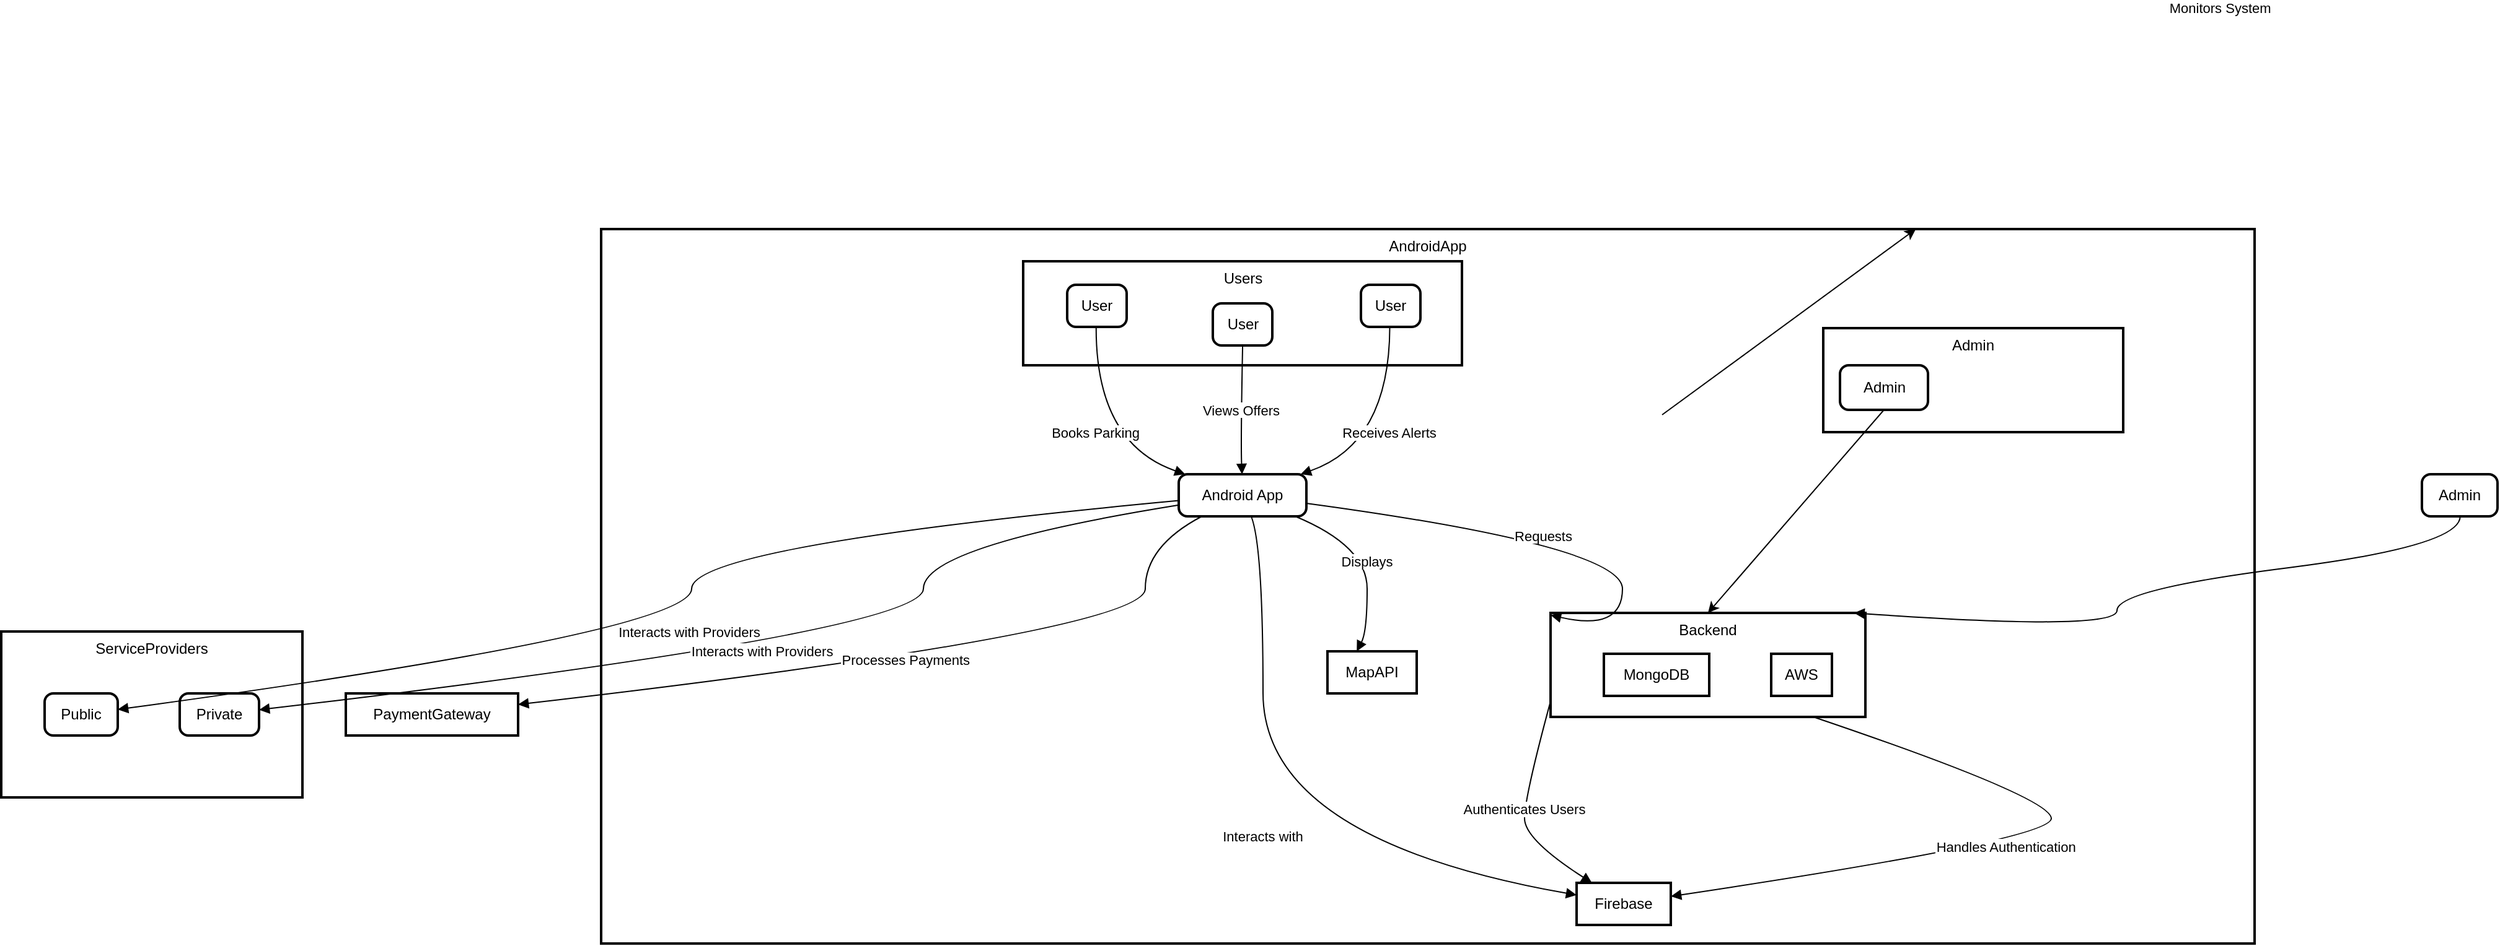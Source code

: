 <mxfile version="21.8.2" type="github">
  <diagram id="TGpe45YdTHm00n5unMOi" name="Page-2">
    <mxGraphModel dx="908" dy="1471" grid="1" gridSize="10" guides="1" tooltips="1" connect="1" arrows="1" fold="1" page="1" pageScale="1" pageWidth="827" pageHeight="1169" math="0" shadow="0">
      <root>
        <mxCell id="0" />
        <mxCell id="1" parent="0" />
        <mxCell id="cLZUiNcZSRKTFdNPr3M2-10" value="AndroidApp" style="whiteSpace=wrap;strokeWidth=2;verticalAlign=top;" vertex="1" parent="1">
          <mxGeometry x="504" width="1334" height="577" as="geometry" />
        </mxCell>
        <mxCell id="cLZUiNcZSRKTFdNPr3M2-1" value="Admin" style="whiteSpace=wrap;strokeWidth=2;verticalAlign=top;" vertex="1" parent="1">
          <mxGeometry x="1490" y="80" width="242" height="84" as="geometry" />
        </mxCell>
        <mxCell id="cLZUiNcZSRKTFdNPr3M2-2" value="Admin" style="rounded=1;absoluteArcSize=1;arcSize=14;whiteSpace=wrap;strokeWidth=2;" vertex="1" parent="1">
          <mxGeometry x="1503.5" y="110" width="71" height="36" as="geometry" />
        </mxCell>
        <mxCell id="cLZUiNcZSRKTFdNPr3M2-3" value="Admin" style="rounded=1;absoluteArcSize=1;arcSize=14;whiteSpace=wrap;strokeWidth=2;" vertex="1" parent="1">
          <mxGeometry x="1973" y="198" width="61" height="34" as="geometry" />
        </mxCell>
        <mxCell id="cLZUiNcZSRKTFdNPr3M2-4" value="ServiceProviders" style="whiteSpace=wrap;strokeWidth=2;verticalAlign=top;" vertex="1" parent="1">
          <mxGeometry x="20" y="325" width="243" height="134" as="geometry" />
        </mxCell>
        <mxCell id="cLZUiNcZSRKTFdNPr3M2-5" value="Public" style="rounded=1;absoluteArcSize=1;arcSize=14;whiteSpace=wrap;strokeWidth=2;" vertex="1" parent="1">
          <mxGeometry x="55" y="375" width="59" height="34" as="geometry" />
        </mxCell>
        <mxCell id="cLZUiNcZSRKTFdNPr3M2-6" value="Private" style="rounded=1;absoluteArcSize=1;arcSize=14;whiteSpace=wrap;strokeWidth=2;" vertex="1" parent="1">
          <mxGeometry x="164" y="375" width="64" height="34" as="geometry" />
        </mxCell>
        <mxCell id="cLZUiNcZSRKTFdNPr3M2-7" value="Backend" style="whiteSpace=wrap;strokeWidth=2;verticalAlign=top;" vertex="1" parent="1">
          <mxGeometry x="1270" y="310" width="254" height="84" as="geometry" />
        </mxCell>
        <mxCell id="cLZUiNcZSRKTFdNPr3M2-8" value="MongoDB" style="whiteSpace=wrap;strokeWidth=2;" vertex="1" parent="cLZUiNcZSRKTFdNPr3M2-7">
          <mxGeometry x="43" y="33" width="85" height="34" as="geometry" />
        </mxCell>
        <mxCell id="cLZUiNcZSRKTFdNPr3M2-9" value="AWS" style="whiteSpace=wrap;strokeWidth=2;" vertex="1" parent="cLZUiNcZSRKTFdNPr3M2-7">
          <mxGeometry x="178" y="33" width="49" height="34" as="geometry" />
        </mxCell>
        <mxCell id="cLZUiNcZSRKTFdNPr3M2-11" value="Android App" style="rounded=1;absoluteArcSize=1;arcSize=14;whiteSpace=wrap;strokeWidth=2;" vertex="1" parent="1">
          <mxGeometry x="970" y="198" width="103" height="34" as="geometry" />
        </mxCell>
        <mxCell id="cLZUiNcZSRKTFdNPr3M2-12" value="MapAPI" style="whiteSpace=wrap;strokeWidth=2;" vertex="1" parent="1">
          <mxGeometry x="1090" y="341" width="72" height="34" as="geometry" />
        </mxCell>
        <mxCell id="cLZUiNcZSRKTFdNPr3M2-13" value="Firebase" style="whiteSpace=wrap;strokeWidth=2;" vertex="1" parent="1">
          <mxGeometry x="1291" y="528" width="76" height="34" as="geometry" />
        </mxCell>
        <mxCell id="cLZUiNcZSRKTFdNPr3M2-14" value="Users" style="whiteSpace=wrap;strokeWidth=2;verticalAlign=top;" vertex="1" parent="1">
          <mxGeometry x="844.5" y="26" width="354" height="84" as="geometry" />
        </mxCell>
        <mxCell id="cLZUiNcZSRKTFdNPr3M2-15" value="User" style="rounded=1;absoluteArcSize=1;arcSize=14;whiteSpace=wrap;strokeWidth=2;" vertex="1" parent="1">
          <mxGeometry x="880" y="45" width="48" height="34" as="geometry" />
        </mxCell>
        <mxCell id="cLZUiNcZSRKTFdNPr3M2-16" value="User" style="rounded=1;absoluteArcSize=1;arcSize=14;whiteSpace=wrap;strokeWidth=2;" vertex="1" parent="1">
          <mxGeometry x="997.5" y="60" width="48" height="34" as="geometry" />
        </mxCell>
        <mxCell id="cLZUiNcZSRKTFdNPr3M2-17" value="User" style="rounded=1;absoluteArcSize=1;arcSize=14;whiteSpace=wrap;strokeWidth=2;" vertex="1" parent="1">
          <mxGeometry x="1117" y="45" width="48" height="34" as="geometry" />
        </mxCell>
        <mxCell id="cLZUiNcZSRKTFdNPr3M2-18" value="PaymentGateway" style="whiteSpace=wrap;strokeWidth=2;" vertex="1" parent="1">
          <mxGeometry x="298" y="375" width="139" height="34" as="geometry" />
        </mxCell>
        <mxCell id="cLZUiNcZSRKTFdNPr3M2-19" value="Displays" style="curved=1;startArrow=none;endArrow=block;exitX=0.896;exitY=0.98;entryX=0.329;entryY=0.003;rounded=0;" edge="1" parent="1" source="cLZUiNcZSRKTFdNPr3M2-11" target="cLZUiNcZSRKTFdNPr3M2-12">
          <mxGeometry relative="1" as="geometry">
            <Array as="points">
              <mxPoint x="1122" y="256" />
              <mxPoint x="1122" y="325" />
            </Array>
          </mxGeometry>
        </mxCell>
        <mxCell id="cLZUiNcZSRKTFdNPr3M2-20" value="Interacts with" style="curved=1;startArrow=none;endArrow=block;exitX=0.565;exitY=0.98;entryX=0.002;entryY=0.29;rounded=0;" edge="1" parent="1" source="cLZUiNcZSRKTFdNPr3M2-11" target="cLZUiNcZSRKTFdNPr3M2-13">
          <mxGeometry relative="1" as="geometry">
            <Array as="points">
              <mxPoint x="1038" y="256" />
              <mxPoint x="1038" y="493" />
            </Array>
          </mxGeometry>
        </mxCell>
        <mxCell id="cLZUiNcZSRKTFdNPr3M2-21" value="Books Parking" style="curved=1;startArrow=none;endArrow=block;exitX=0.487;exitY=0.993;entryX=0.039;entryY=-0.013;rounded=0;" edge="1" parent="1" source="cLZUiNcZSRKTFdNPr3M2-15" target="cLZUiNcZSRKTFdNPr3M2-11">
          <mxGeometry relative="1" as="geometry">
            <Array as="points">
              <mxPoint x="903" y="173" />
            </Array>
          </mxGeometry>
        </mxCell>
        <mxCell id="cLZUiNcZSRKTFdNPr3M2-22" value="Views Offers" style="curved=1;startArrow=none;endArrow=block;exitX=0.501;exitY=0.993;entryX=0.496;entryY=-0.013;rounded=0;" edge="1" parent="1" source="cLZUiNcZSRKTFdNPr3M2-16" target="cLZUiNcZSRKTFdNPr3M2-11">
          <mxGeometry relative="1" as="geometry">
            <Array as="points">
              <mxPoint x="1020" y="173" />
            </Array>
          </mxGeometry>
        </mxCell>
        <mxCell id="cLZUiNcZSRKTFdNPr3M2-23" value="Receives Alerts" style="curved=1;startArrow=none;endArrow=block;exitX=0.485;exitY=0.993;entryX=0.967;entryY=-0.013;rounded=0;" edge="1" parent="1" source="cLZUiNcZSRKTFdNPr3M2-17" target="cLZUiNcZSRKTFdNPr3M2-11">
          <mxGeometry relative="1" as="geometry">
            <Array as="points">
              <mxPoint x="1140" y="173" />
            </Array>
          </mxGeometry>
        </mxCell>
        <mxCell id="cLZUiNcZSRKTFdNPr3M2-24" value="Processes Payments" style="curved=1;startArrow=none;endArrow=block;exitX=0.194;exitY=0.98;entryX=1.006;entryY=0.261;rounded=0;" edge="1" parent="1" source="cLZUiNcZSRKTFdNPr3M2-11" target="cLZUiNcZSRKTFdNPr3M2-18">
          <mxGeometry relative="1" as="geometry">
            <Array as="points">
              <mxPoint x="943" y="256" />
              <mxPoint x="943" y="325" />
            </Array>
          </mxGeometry>
        </mxCell>
        <mxCell id="cLZUiNcZSRKTFdNPr3M2-26" value="Interacts with Providers" style="curved=1;startArrow=none;endArrow=block;exitX=0.003;exitY=0.626;entryX=1.001;entryY=0.382;rounded=0;" edge="1" parent="1" source="cLZUiNcZSRKTFdNPr3M2-11" target="cLZUiNcZSRKTFdNPr3M2-5">
          <mxGeometry relative="1" as="geometry">
            <Array as="points">
              <mxPoint x="577" y="256" />
              <mxPoint x="577" y="325" />
            </Array>
          </mxGeometry>
        </mxCell>
        <mxCell id="cLZUiNcZSRKTFdNPr3M2-27" value="Interacts with Providers" style="curved=1;startArrow=none;endArrow=block;exitX=0.003;exitY=0.73;entryX=1.008;entryY=0.388;rounded=0;" edge="1" parent="1" source="cLZUiNcZSRKTFdNPr3M2-11" target="cLZUiNcZSRKTFdNPr3M2-6">
          <mxGeometry relative="1" as="geometry">
            <Array as="points">
              <mxPoint x="764" y="256" />
              <mxPoint x="764" y="325" />
            </Array>
          </mxGeometry>
        </mxCell>
        <mxCell id="cLZUiNcZSRKTFdNPr3M2-28" value="Requests" style="curved=1;startArrow=none;endArrow=block;exitX=1.003;exitY=0.691;entryX=0.0;entryY=0.021;rounded=0;" edge="1" parent="1" source="cLZUiNcZSRKTFdNPr3M2-11" target="cLZUiNcZSRKTFdNPr3M2-7">
          <mxGeometry relative="1" as="geometry">
            <Array as="points">
              <mxPoint x="1328" y="256" />
              <mxPoint x="1328" y="325" />
            </Array>
          </mxGeometry>
        </mxCell>
        <mxCell id="cLZUiNcZSRKTFdNPr3M2-29" value="Authenticates Users" style="curved=1;startArrow=none;endArrow=block;exitX=0.0;exitY=0.849;entryX=0.156;entryY=-0.01;rounded=0;" edge="1" parent="1" source="cLZUiNcZSRKTFdNPr3M2-7" target="cLZUiNcZSRKTFdNPr3M2-13">
          <mxGeometry relative="1" as="geometry">
            <Array as="points">
              <mxPoint x="1249" y="459" />
              <mxPoint x="1249" y="493" />
            </Array>
          </mxGeometry>
        </mxCell>
        <mxCell id="cLZUiNcZSRKTFdNPr3M2-31" value="Handles Authentication" style="curved=1;startArrow=none;endArrow=block;exitX=0.834;exitY=0.999;entryX=1.0;entryY=0.321;rounded=0;" edge="1" parent="1" source="cLZUiNcZSRKTFdNPr3M2-7" target="cLZUiNcZSRKTFdNPr3M2-13">
          <mxGeometry relative="1" as="geometry">
            <Array as="points">
              <mxPoint x="1674" y="459" />
              <mxPoint x="1674" y="493" />
            </Array>
          </mxGeometry>
        </mxCell>
        <mxCell id="cLZUiNcZSRKTFdNPr3M2-33" value="Monitors System" style="curved=1;startArrow=none;endArrow=block;exitX=0.506;exitY=0.98;entryX=0.963;entryY=0.001;rounded=0;" edge="1" parent="1" source="cLZUiNcZSRKTFdNPr3M2-3" target="cLZUiNcZSRKTFdNPr3M2-7">
          <mxGeometry x="0.473" y="-269" relative="1" as="geometry">
            <Array as="points">
              <mxPoint x="2004" y="256" />
              <mxPoint x="1727" y="291" />
              <mxPoint x="1727" y="325" />
            </Array>
            <mxPoint x="132" y="-231" as="offset" />
          </mxGeometry>
        </mxCell>
        <mxCell id="Oe4RTHaPYknQ8FKYIP1v-2" value="" style="endArrow=classic;html=1;rounded=0;" edge="1" parent="1" target="cLZUiNcZSRKTFdNPr3M2-10">
          <mxGeometry width="50" height="50" relative="1" as="geometry">
            <mxPoint x="1360" y="150" as="sourcePoint" />
            <mxPoint x="1410" y="100" as="targetPoint" />
          </mxGeometry>
        </mxCell>
        <mxCell id="Oe4RTHaPYknQ8FKYIP1v-3" value="" style="endArrow=classic;html=1;rounded=0;exitX=0.5;exitY=1;exitDx=0;exitDy=0;entryX=0.5;entryY=0;entryDx=0;entryDy=0;" edge="1" parent="1" source="cLZUiNcZSRKTFdNPr3M2-2" target="cLZUiNcZSRKTFdNPr3M2-7">
          <mxGeometry width="50" height="50" relative="1" as="geometry">
            <mxPoint x="1370" y="160" as="sourcePoint" />
            <mxPoint x="1420" y="110" as="targetPoint" />
          </mxGeometry>
        </mxCell>
      </root>
    </mxGraphModel>
  </diagram>
</mxfile>
